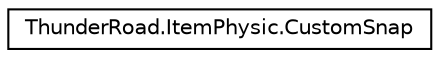 digraph "Graphical Class Hierarchy"
{
 // LATEX_PDF_SIZE
  edge [fontname="Helvetica",fontsize="10",labelfontname="Helvetica",labelfontsize="10"];
  node [fontname="Helvetica",fontsize="10",shape=record];
  rankdir="LR";
  Node0 [label="ThunderRoad.ItemPhysic.CustomSnap",height=0.2,width=0.4,color="black", fillcolor="white", style="filled",URL="$class_thunder_road_1_1_item_physic_1_1_custom_snap.html",tooltip="Class CustomSnap."];
}
